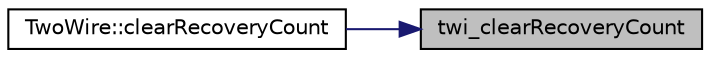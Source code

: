digraph "twi_clearRecoveryCount"
{
 // LATEX_PDF_SIZE
  edge [fontname="Helvetica",fontsize="10",labelfontname="Helvetica",labelfontsize="10"];
  node [fontname="Helvetica",fontsize="10",shape=record];
  rankdir="RL";
  Node1 [label="twi_clearRecoveryCount",height=0.2,width=0.4,color="black", fillcolor="grey75", style="filled", fontcolor="black",tooltip=" "];
  Node1 -> Node2 [dir="back",color="midnightblue",fontsize="10",style="solid",fontname="Helvetica"];
  Node2 [label="TwoWire::clearRecoveryCount",height=0.2,width=0.4,color="black", fillcolor="white", style="filled",URL="$class_two_wire.html#a784a79786111d1128ccb9b763374e939",tooltip=" "];
}
